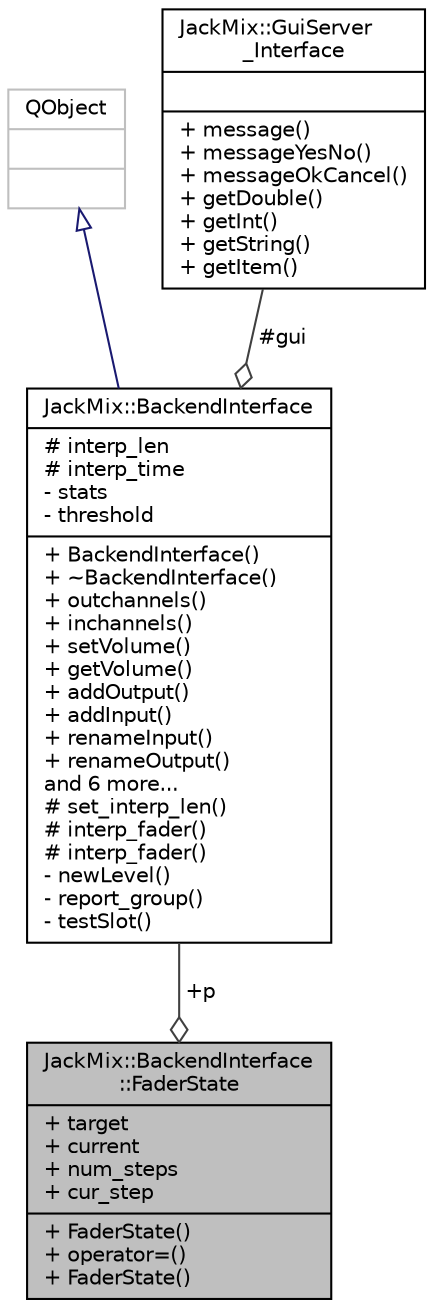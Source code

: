 digraph "JackMix::BackendInterface::FaderState"
{
 // LATEX_PDF_SIZE
  edge [fontname="Helvetica",fontsize="10",labelfontname="Helvetica",labelfontsize="10"];
  node [fontname="Helvetica",fontsize="10",shape=record];
  Node1 [label="{JackMix::BackendInterface\l::FaderState\n|+ target\l+ current\l+ num_steps\l+ cur_step\l|+ FaderState()\l+ operator=()\l+ FaderState()\l}",height=0.2,width=0.4,color="black", fillcolor="grey75", style="filled", fontcolor="black",tooltip="State of a fader (including interpolation)"];
  Node2 -> Node1 [color="grey25",fontsize="10",style="solid",label=" +p" ,arrowhead="odiamond",fontname="Helvetica"];
  Node2 [label="{JackMix::BackendInterface\n|# interp_len\l# interp_time\l- stats\l- threshold\l|+ BackendInterface()\l+ ~BackendInterface()\l+ outchannels()\l+ inchannels()\l+ setVolume()\l+ getVolume()\l+ addOutput()\l+ addInput()\l+ renameInput()\l+ renameOutput()\land 6 more...\l# set_interp_len()\l# interp_fader()\l# interp_fader()\l- newLevel()\l- report_group()\l- testSlot()\l}",height=0.2,width=0.4,color="black", fillcolor="white", style="filled",URL="$class_jack_mix_1_1_backend_interface.html",tooltip="Abstract interface for backends."];
  Node3 -> Node2 [dir="back",color="midnightblue",fontsize="10",style="solid",arrowtail="onormal",fontname="Helvetica"];
  Node3 [label="{QObject\n||}",height=0.2,width=0.4,color="grey75", fillcolor="white", style="filled",tooltip=" "];
  Node4 -> Node2 [color="grey25",fontsize="10",style="solid",label=" #gui" ,arrowhead="odiamond",fontname="Helvetica"];
  Node4 [label="{JackMix::GuiServer\l_Interface\n||+ message()\l+ messageYesNo()\l+ messageOkCancel()\l+ getDouble()\l+ getInt()\l+ getString()\l+ getItem()\l}",height=0.2,width=0.4,color="black", fillcolor="white", style="filled",URL="$class_jack_mix_1_1_gui_server___interface.html",tooltip="Abstract interface for a GUI server."];
}
